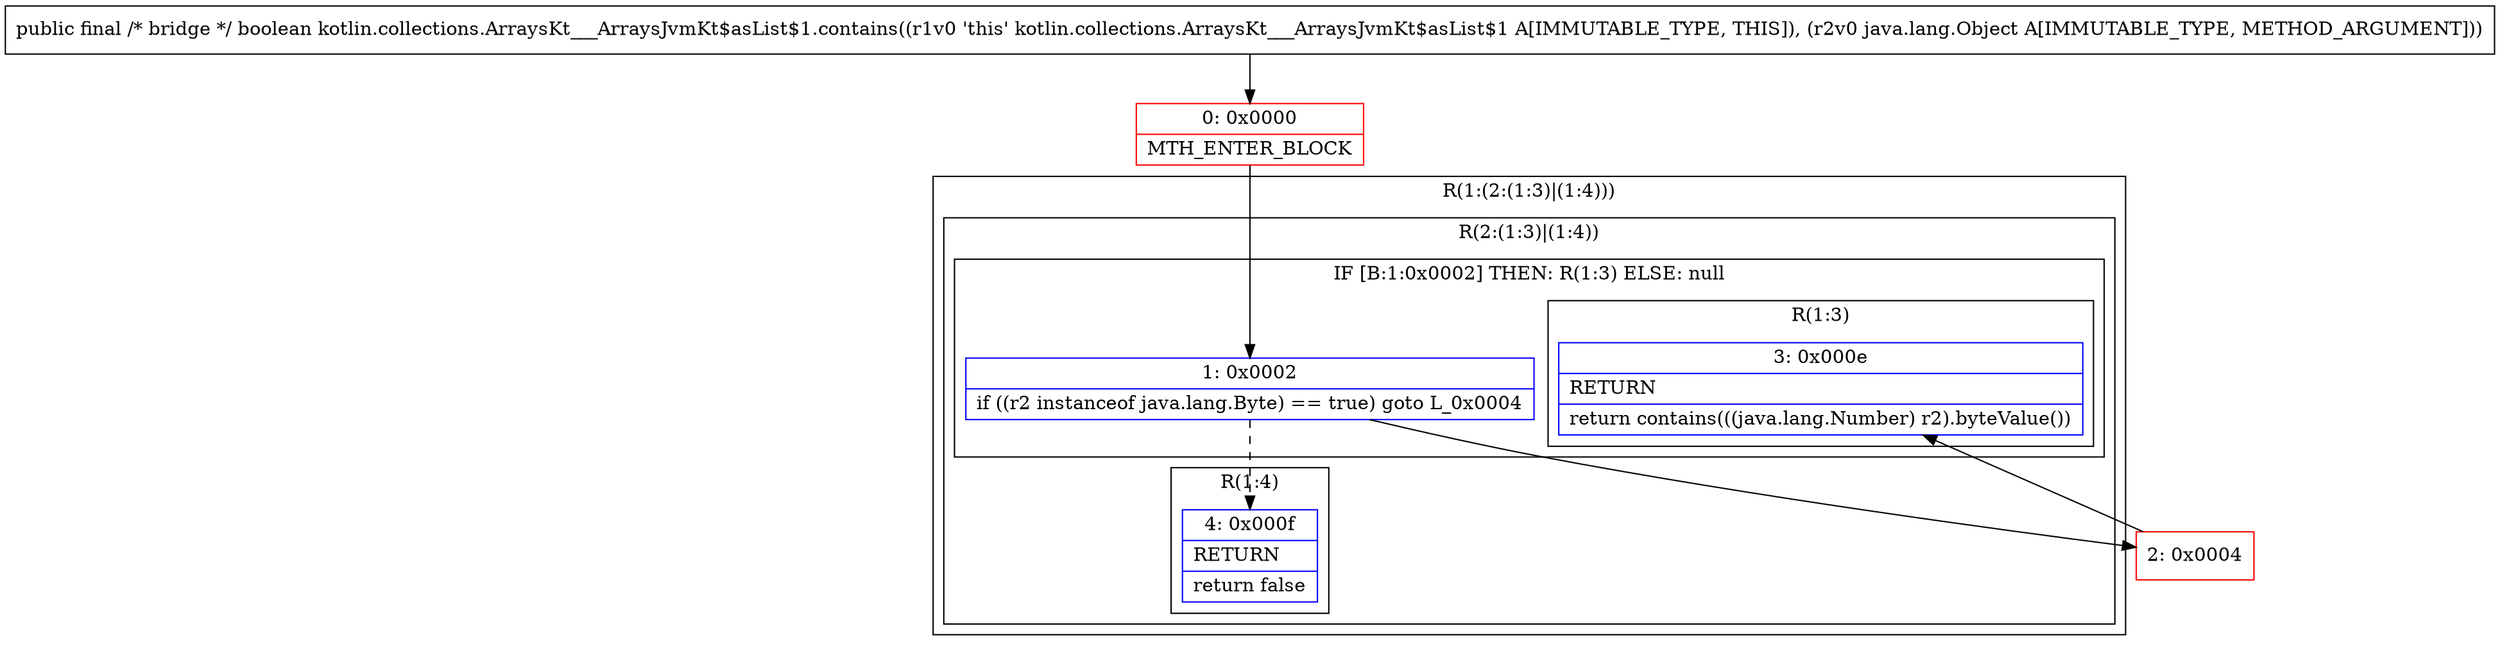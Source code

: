 digraph "CFG forkotlin.collections.ArraysKt___ArraysJvmKt$asList$1.contains(Ljava\/lang\/Object;)Z" {
subgraph cluster_Region_1156045944 {
label = "R(1:(2:(1:3)|(1:4)))";
node [shape=record,color=blue];
subgraph cluster_Region_1931611356 {
label = "R(2:(1:3)|(1:4))";
node [shape=record,color=blue];
subgraph cluster_IfRegion_660365671 {
label = "IF [B:1:0x0002] THEN: R(1:3) ELSE: null";
node [shape=record,color=blue];
Node_1 [shape=record,label="{1\:\ 0x0002|if ((r2 instanceof java.lang.Byte) == true) goto L_0x0004\l}"];
subgraph cluster_Region_1003660425 {
label = "R(1:3)";
node [shape=record,color=blue];
Node_3 [shape=record,label="{3\:\ 0x000e|RETURN\l|return contains(((java.lang.Number) r2).byteValue())\l}"];
}
}
subgraph cluster_Region_1101835159 {
label = "R(1:4)";
node [shape=record,color=blue];
Node_4 [shape=record,label="{4\:\ 0x000f|RETURN\l|return false\l}"];
}
}
}
Node_0 [shape=record,color=red,label="{0\:\ 0x0000|MTH_ENTER_BLOCK\l}"];
Node_2 [shape=record,color=red,label="{2\:\ 0x0004}"];
MethodNode[shape=record,label="{public final \/* bridge *\/ boolean kotlin.collections.ArraysKt___ArraysJvmKt$asList$1.contains((r1v0 'this' kotlin.collections.ArraysKt___ArraysJvmKt$asList$1 A[IMMUTABLE_TYPE, THIS]), (r2v0 java.lang.Object A[IMMUTABLE_TYPE, METHOD_ARGUMENT])) }"];
MethodNode -> Node_0;
Node_1 -> Node_2;
Node_1 -> Node_4[style=dashed];
Node_0 -> Node_1;
Node_2 -> Node_3;
}

